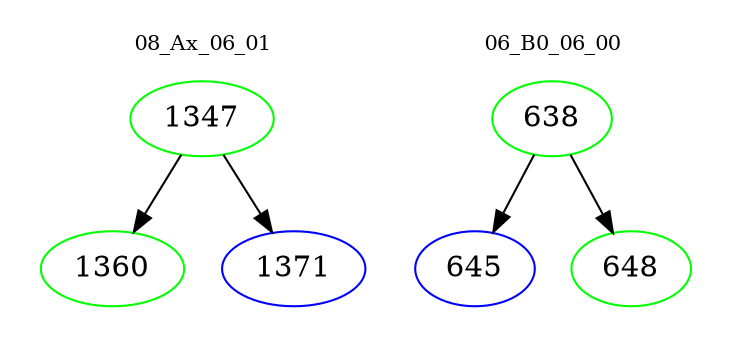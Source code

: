 digraph{
subgraph cluster_0 {
color = white
label = "08_Ax_06_01";
fontsize=10;
T0_1347 [label="1347", color="green"]
T0_1347 -> T0_1360 [color="black"]
T0_1360 [label="1360", color="green"]
T0_1347 -> T0_1371 [color="black"]
T0_1371 [label="1371", color="blue"]
}
subgraph cluster_1 {
color = white
label = "06_B0_06_00";
fontsize=10;
T1_638 [label="638", color="green"]
T1_638 -> T1_645 [color="black"]
T1_645 [label="645", color="blue"]
T1_638 -> T1_648 [color="black"]
T1_648 [label="648", color="green"]
}
}
